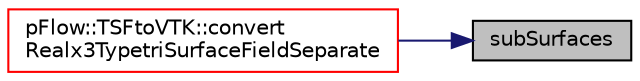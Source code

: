 digraph "subSurfaces"
{
 // LATEX_PDF_SIZE
  edge [fontname="Helvetica",fontsize="10",labelfontname="Helvetica",labelfontsize="10"];
  node [fontname="Helvetica",fontsize="10",shape=record];
  rankdir="RL";
  Node1 [label="subSurfaces",height=0.2,width=0.4,color="black", fillcolor="grey75", style="filled", fontcolor="black",tooltip=" "];
  Node1 -> Node2 [dir="back",color="midnightblue",fontsize="10",style="solid",fontname="Helvetica"];
  Node2 [label="pFlow::TSFtoVTK::convert\lRealx3TypetriSurfaceFieldSeparate",height=0.2,width=0.4,color="red", fillcolor="white", style="filled",URL="$namespacepFlow_1_1TSFtoVTK.html#aa08b4876e61fd5f78e6d8d6268ceb79a",tooltip=" "];
}
